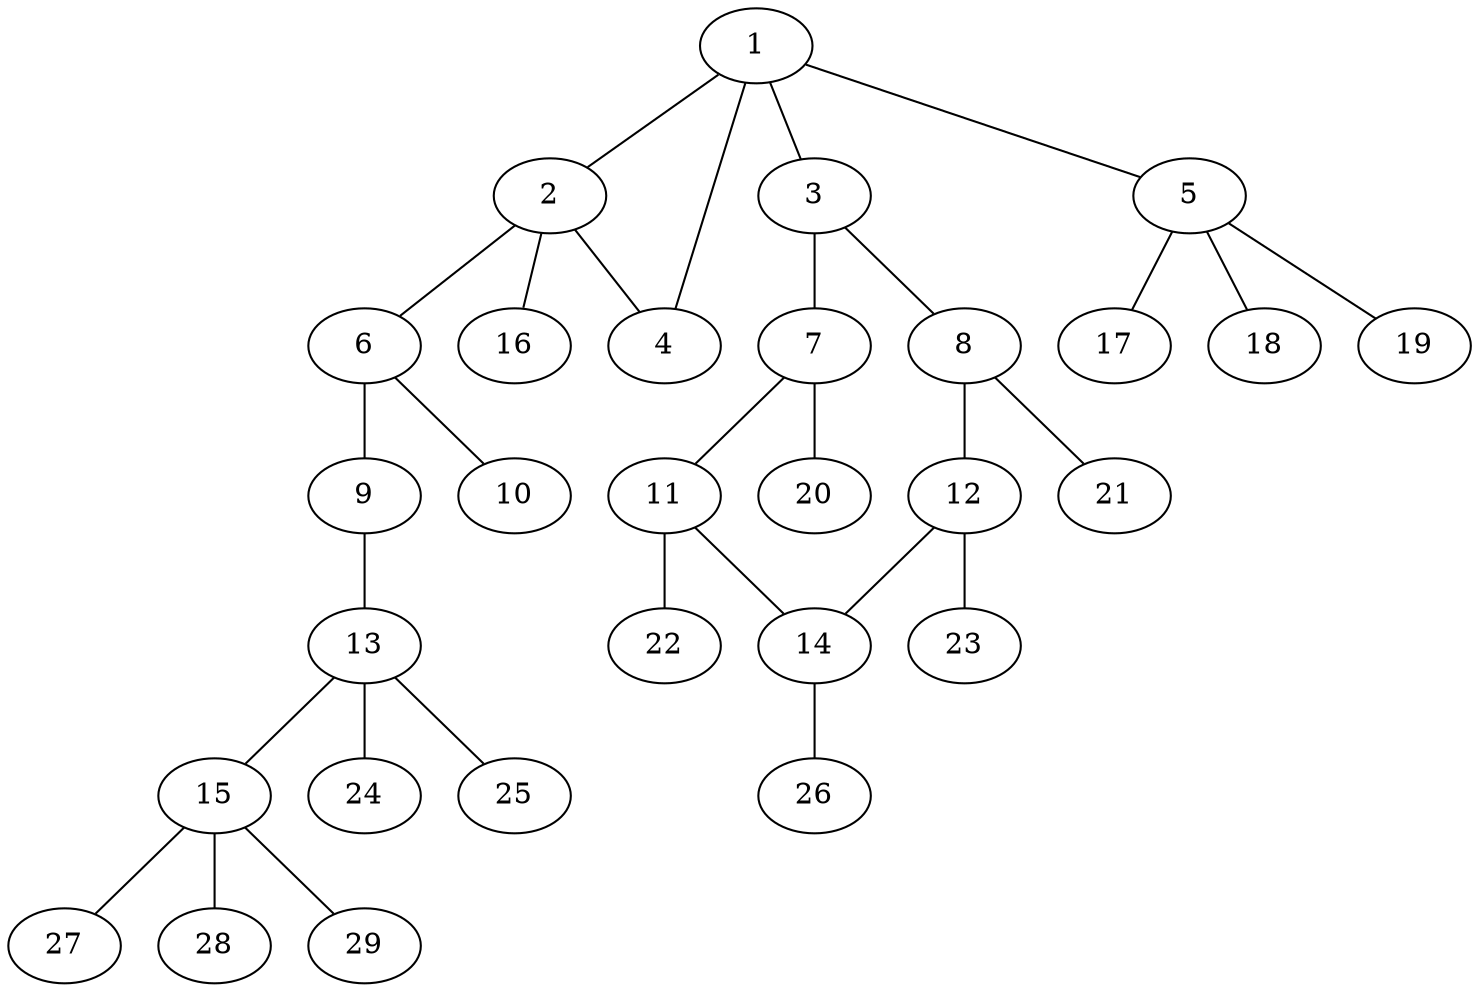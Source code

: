 graph molecule_3053 {
	1	 [chem=C];
	2	 [chem=C];
	1 -- 2	 [valence=1];
	3	 [chem=C];
	1 -- 3	 [valence=1];
	4	 [chem=O];
	1 -- 4	 [valence=1];
	5	 [chem=C];
	1 -- 5	 [valence=1];
	2 -- 4	 [valence=1];
	6	 [chem=C];
	2 -- 6	 [valence=1];
	16	 [chem=H];
	2 -- 16	 [valence=1];
	7	 [chem=C];
	3 -- 7	 [valence=2];
	8	 [chem=C];
	3 -- 8	 [valence=1];
	17	 [chem=H];
	5 -- 17	 [valence=1];
	18	 [chem=H];
	5 -- 18	 [valence=1];
	19	 [chem=H];
	5 -- 19	 [valence=1];
	9	 [chem=O];
	6 -- 9	 [valence=1];
	10	 [chem=O];
	6 -- 10	 [valence=2];
	11	 [chem=C];
	7 -- 11	 [valence=1];
	20	 [chem=H];
	7 -- 20	 [valence=1];
	12	 [chem=C];
	8 -- 12	 [valence=2];
	21	 [chem=H];
	8 -- 21	 [valence=1];
	13	 [chem=C];
	9 -- 13	 [valence=1];
	14	 [chem=C];
	11 -- 14	 [valence=2];
	22	 [chem=H];
	11 -- 22	 [valence=1];
	12 -- 14	 [valence=1];
	23	 [chem=H];
	12 -- 23	 [valence=1];
	15	 [chem=C];
	13 -- 15	 [valence=1];
	24	 [chem=H];
	13 -- 24	 [valence=1];
	25	 [chem=H];
	13 -- 25	 [valence=1];
	26	 [chem=H];
	14 -- 26	 [valence=1];
	27	 [chem=H];
	15 -- 27	 [valence=1];
	28	 [chem=H];
	15 -- 28	 [valence=1];
	29	 [chem=H];
	15 -- 29	 [valence=1];
}
